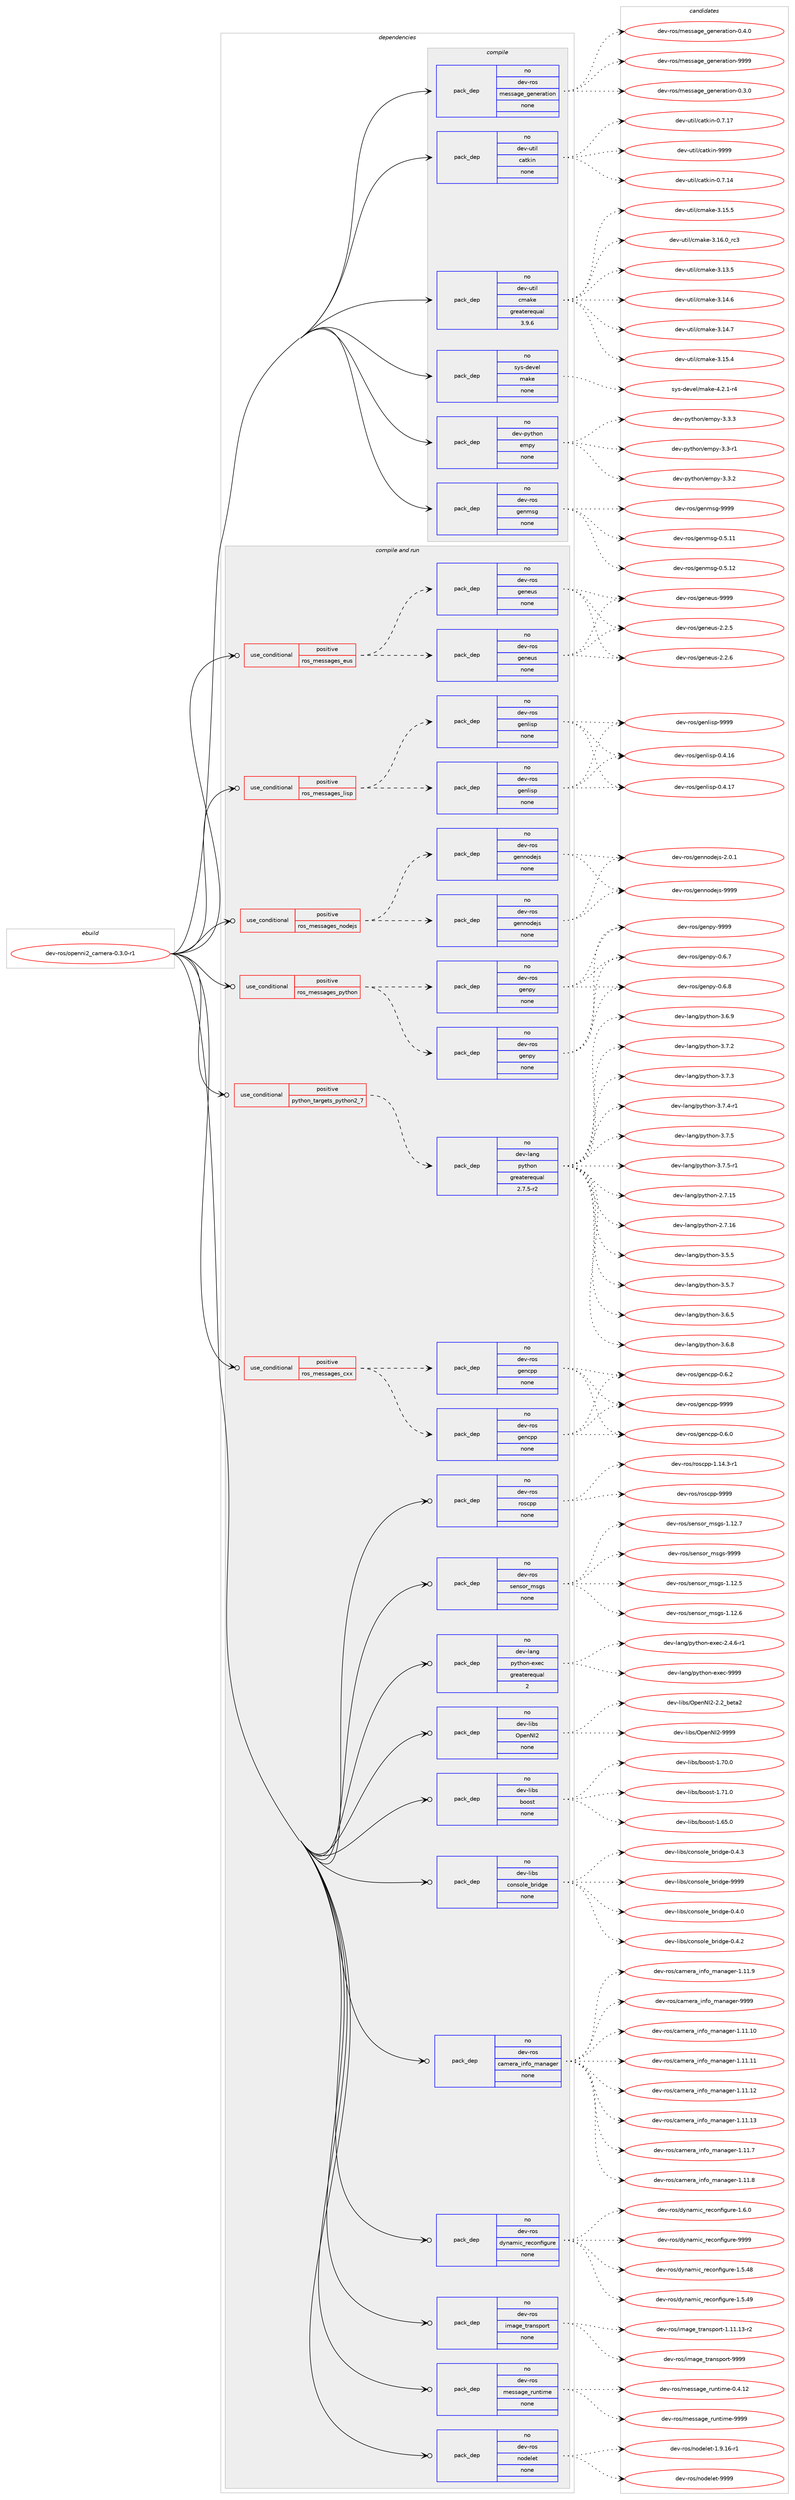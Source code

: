 digraph prolog {

# *************
# Graph options
# *************

newrank=true;
concentrate=true;
compound=true;
graph [rankdir=LR,fontname=Helvetica,fontsize=10,ranksep=1.5];#, ranksep=2.5, nodesep=0.2];
edge  [arrowhead=vee];
node  [fontname=Helvetica,fontsize=10];

# **********
# The ebuild
# **********

subgraph cluster_leftcol {
color=gray;
rank=same;
label=<<i>ebuild</i>>;
id [label="dev-ros/openni2_camera-0.3.0-r1", color=red, width=4, href="../dev-ros/openni2_camera-0.3.0-r1.svg"];
}

# ****************
# The dependencies
# ****************

subgraph cluster_midcol {
color=gray;
label=<<i>dependencies</i>>;
subgraph cluster_compile {
fillcolor="#eeeeee";
style=filled;
label=<<i>compile</i>>;
subgraph pack491613 {
dependency657583 [label=<<TABLE BORDER="0" CELLBORDER="1" CELLSPACING="0" CELLPADDING="4" WIDTH="220"><TR><TD ROWSPAN="6" CELLPADDING="30">pack_dep</TD></TR><TR><TD WIDTH="110">no</TD></TR><TR><TD>dev-python</TD></TR><TR><TD>empy</TD></TR><TR><TD>none</TD></TR><TR><TD></TD></TR></TABLE>>, shape=none, color=blue];
}
id:e -> dependency657583:w [weight=20,style="solid",arrowhead="vee"];
subgraph pack491614 {
dependency657584 [label=<<TABLE BORDER="0" CELLBORDER="1" CELLSPACING="0" CELLPADDING="4" WIDTH="220"><TR><TD ROWSPAN="6" CELLPADDING="30">pack_dep</TD></TR><TR><TD WIDTH="110">no</TD></TR><TR><TD>dev-ros</TD></TR><TR><TD>genmsg</TD></TR><TR><TD>none</TD></TR><TR><TD></TD></TR></TABLE>>, shape=none, color=blue];
}
id:e -> dependency657584:w [weight=20,style="solid",arrowhead="vee"];
subgraph pack491615 {
dependency657585 [label=<<TABLE BORDER="0" CELLBORDER="1" CELLSPACING="0" CELLPADDING="4" WIDTH="220"><TR><TD ROWSPAN="6" CELLPADDING="30">pack_dep</TD></TR><TR><TD WIDTH="110">no</TD></TR><TR><TD>dev-ros</TD></TR><TR><TD>message_generation</TD></TR><TR><TD>none</TD></TR><TR><TD></TD></TR></TABLE>>, shape=none, color=blue];
}
id:e -> dependency657585:w [weight=20,style="solid",arrowhead="vee"];
subgraph pack491616 {
dependency657586 [label=<<TABLE BORDER="0" CELLBORDER="1" CELLSPACING="0" CELLPADDING="4" WIDTH="220"><TR><TD ROWSPAN="6" CELLPADDING="30">pack_dep</TD></TR><TR><TD WIDTH="110">no</TD></TR><TR><TD>dev-util</TD></TR><TR><TD>catkin</TD></TR><TR><TD>none</TD></TR><TR><TD></TD></TR></TABLE>>, shape=none, color=blue];
}
id:e -> dependency657586:w [weight=20,style="solid",arrowhead="vee"];
subgraph pack491617 {
dependency657587 [label=<<TABLE BORDER="0" CELLBORDER="1" CELLSPACING="0" CELLPADDING="4" WIDTH="220"><TR><TD ROWSPAN="6" CELLPADDING="30">pack_dep</TD></TR><TR><TD WIDTH="110">no</TD></TR><TR><TD>dev-util</TD></TR><TR><TD>cmake</TD></TR><TR><TD>greaterequal</TD></TR><TR><TD>3.9.6</TD></TR></TABLE>>, shape=none, color=blue];
}
id:e -> dependency657587:w [weight=20,style="solid",arrowhead="vee"];
subgraph pack491618 {
dependency657588 [label=<<TABLE BORDER="0" CELLBORDER="1" CELLSPACING="0" CELLPADDING="4" WIDTH="220"><TR><TD ROWSPAN="6" CELLPADDING="30">pack_dep</TD></TR><TR><TD WIDTH="110">no</TD></TR><TR><TD>sys-devel</TD></TR><TR><TD>make</TD></TR><TR><TD>none</TD></TR><TR><TD></TD></TR></TABLE>>, shape=none, color=blue];
}
id:e -> dependency657588:w [weight=20,style="solid",arrowhead="vee"];
}
subgraph cluster_compileandrun {
fillcolor="#eeeeee";
style=filled;
label=<<i>compile and run</i>>;
subgraph cond154064 {
dependency657589 [label=<<TABLE BORDER="0" CELLBORDER="1" CELLSPACING="0" CELLPADDING="4"><TR><TD ROWSPAN="3" CELLPADDING="10">use_conditional</TD></TR><TR><TD>positive</TD></TR><TR><TD>python_targets_python2_7</TD></TR></TABLE>>, shape=none, color=red];
subgraph pack491619 {
dependency657590 [label=<<TABLE BORDER="0" CELLBORDER="1" CELLSPACING="0" CELLPADDING="4" WIDTH="220"><TR><TD ROWSPAN="6" CELLPADDING="30">pack_dep</TD></TR><TR><TD WIDTH="110">no</TD></TR><TR><TD>dev-lang</TD></TR><TR><TD>python</TD></TR><TR><TD>greaterequal</TD></TR><TR><TD>2.7.5-r2</TD></TR></TABLE>>, shape=none, color=blue];
}
dependency657589:e -> dependency657590:w [weight=20,style="dashed",arrowhead="vee"];
}
id:e -> dependency657589:w [weight=20,style="solid",arrowhead="odotvee"];
subgraph cond154065 {
dependency657591 [label=<<TABLE BORDER="0" CELLBORDER="1" CELLSPACING="0" CELLPADDING="4"><TR><TD ROWSPAN="3" CELLPADDING="10">use_conditional</TD></TR><TR><TD>positive</TD></TR><TR><TD>ros_messages_cxx</TD></TR></TABLE>>, shape=none, color=red];
subgraph pack491620 {
dependency657592 [label=<<TABLE BORDER="0" CELLBORDER="1" CELLSPACING="0" CELLPADDING="4" WIDTH="220"><TR><TD ROWSPAN="6" CELLPADDING="30">pack_dep</TD></TR><TR><TD WIDTH="110">no</TD></TR><TR><TD>dev-ros</TD></TR><TR><TD>gencpp</TD></TR><TR><TD>none</TD></TR><TR><TD></TD></TR></TABLE>>, shape=none, color=blue];
}
dependency657591:e -> dependency657592:w [weight=20,style="dashed",arrowhead="vee"];
subgraph pack491621 {
dependency657593 [label=<<TABLE BORDER="0" CELLBORDER="1" CELLSPACING="0" CELLPADDING="4" WIDTH="220"><TR><TD ROWSPAN="6" CELLPADDING="30">pack_dep</TD></TR><TR><TD WIDTH="110">no</TD></TR><TR><TD>dev-ros</TD></TR><TR><TD>gencpp</TD></TR><TR><TD>none</TD></TR><TR><TD></TD></TR></TABLE>>, shape=none, color=blue];
}
dependency657591:e -> dependency657593:w [weight=20,style="dashed",arrowhead="vee"];
}
id:e -> dependency657591:w [weight=20,style="solid",arrowhead="odotvee"];
subgraph cond154066 {
dependency657594 [label=<<TABLE BORDER="0" CELLBORDER="1" CELLSPACING="0" CELLPADDING="4"><TR><TD ROWSPAN="3" CELLPADDING="10">use_conditional</TD></TR><TR><TD>positive</TD></TR><TR><TD>ros_messages_eus</TD></TR></TABLE>>, shape=none, color=red];
subgraph pack491622 {
dependency657595 [label=<<TABLE BORDER="0" CELLBORDER="1" CELLSPACING="0" CELLPADDING="4" WIDTH="220"><TR><TD ROWSPAN="6" CELLPADDING="30">pack_dep</TD></TR><TR><TD WIDTH="110">no</TD></TR><TR><TD>dev-ros</TD></TR><TR><TD>geneus</TD></TR><TR><TD>none</TD></TR><TR><TD></TD></TR></TABLE>>, shape=none, color=blue];
}
dependency657594:e -> dependency657595:w [weight=20,style="dashed",arrowhead="vee"];
subgraph pack491623 {
dependency657596 [label=<<TABLE BORDER="0" CELLBORDER="1" CELLSPACING="0" CELLPADDING="4" WIDTH="220"><TR><TD ROWSPAN="6" CELLPADDING="30">pack_dep</TD></TR><TR><TD WIDTH="110">no</TD></TR><TR><TD>dev-ros</TD></TR><TR><TD>geneus</TD></TR><TR><TD>none</TD></TR><TR><TD></TD></TR></TABLE>>, shape=none, color=blue];
}
dependency657594:e -> dependency657596:w [weight=20,style="dashed",arrowhead="vee"];
}
id:e -> dependency657594:w [weight=20,style="solid",arrowhead="odotvee"];
subgraph cond154067 {
dependency657597 [label=<<TABLE BORDER="0" CELLBORDER="1" CELLSPACING="0" CELLPADDING="4"><TR><TD ROWSPAN="3" CELLPADDING="10">use_conditional</TD></TR><TR><TD>positive</TD></TR><TR><TD>ros_messages_lisp</TD></TR></TABLE>>, shape=none, color=red];
subgraph pack491624 {
dependency657598 [label=<<TABLE BORDER="0" CELLBORDER="1" CELLSPACING="0" CELLPADDING="4" WIDTH="220"><TR><TD ROWSPAN="6" CELLPADDING="30">pack_dep</TD></TR><TR><TD WIDTH="110">no</TD></TR><TR><TD>dev-ros</TD></TR><TR><TD>genlisp</TD></TR><TR><TD>none</TD></TR><TR><TD></TD></TR></TABLE>>, shape=none, color=blue];
}
dependency657597:e -> dependency657598:w [weight=20,style="dashed",arrowhead="vee"];
subgraph pack491625 {
dependency657599 [label=<<TABLE BORDER="0" CELLBORDER="1" CELLSPACING="0" CELLPADDING="4" WIDTH="220"><TR><TD ROWSPAN="6" CELLPADDING="30">pack_dep</TD></TR><TR><TD WIDTH="110">no</TD></TR><TR><TD>dev-ros</TD></TR><TR><TD>genlisp</TD></TR><TR><TD>none</TD></TR><TR><TD></TD></TR></TABLE>>, shape=none, color=blue];
}
dependency657597:e -> dependency657599:w [weight=20,style="dashed",arrowhead="vee"];
}
id:e -> dependency657597:w [weight=20,style="solid",arrowhead="odotvee"];
subgraph cond154068 {
dependency657600 [label=<<TABLE BORDER="0" CELLBORDER="1" CELLSPACING="0" CELLPADDING="4"><TR><TD ROWSPAN="3" CELLPADDING="10">use_conditional</TD></TR><TR><TD>positive</TD></TR><TR><TD>ros_messages_nodejs</TD></TR></TABLE>>, shape=none, color=red];
subgraph pack491626 {
dependency657601 [label=<<TABLE BORDER="0" CELLBORDER="1" CELLSPACING="0" CELLPADDING="4" WIDTH="220"><TR><TD ROWSPAN="6" CELLPADDING="30">pack_dep</TD></TR><TR><TD WIDTH="110">no</TD></TR><TR><TD>dev-ros</TD></TR><TR><TD>gennodejs</TD></TR><TR><TD>none</TD></TR><TR><TD></TD></TR></TABLE>>, shape=none, color=blue];
}
dependency657600:e -> dependency657601:w [weight=20,style="dashed",arrowhead="vee"];
subgraph pack491627 {
dependency657602 [label=<<TABLE BORDER="0" CELLBORDER="1" CELLSPACING="0" CELLPADDING="4" WIDTH="220"><TR><TD ROWSPAN="6" CELLPADDING="30">pack_dep</TD></TR><TR><TD WIDTH="110">no</TD></TR><TR><TD>dev-ros</TD></TR><TR><TD>gennodejs</TD></TR><TR><TD>none</TD></TR><TR><TD></TD></TR></TABLE>>, shape=none, color=blue];
}
dependency657600:e -> dependency657602:w [weight=20,style="dashed",arrowhead="vee"];
}
id:e -> dependency657600:w [weight=20,style="solid",arrowhead="odotvee"];
subgraph cond154069 {
dependency657603 [label=<<TABLE BORDER="0" CELLBORDER="1" CELLSPACING="0" CELLPADDING="4"><TR><TD ROWSPAN="3" CELLPADDING="10">use_conditional</TD></TR><TR><TD>positive</TD></TR><TR><TD>ros_messages_python</TD></TR></TABLE>>, shape=none, color=red];
subgraph pack491628 {
dependency657604 [label=<<TABLE BORDER="0" CELLBORDER="1" CELLSPACING="0" CELLPADDING="4" WIDTH="220"><TR><TD ROWSPAN="6" CELLPADDING="30">pack_dep</TD></TR><TR><TD WIDTH="110">no</TD></TR><TR><TD>dev-ros</TD></TR><TR><TD>genpy</TD></TR><TR><TD>none</TD></TR><TR><TD></TD></TR></TABLE>>, shape=none, color=blue];
}
dependency657603:e -> dependency657604:w [weight=20,style="dashed",arrowhead="vee"];
subgraph pack491629 {
dependency657605 [label=<<TABLE BORDER="0" CELLBORDER="1" CELLSPACING="0" CELLPADDING="4" WIDTH="220"><TR><TD ROWSPAN="6" CELLPADDING="30">pack_dep</TD></TR><TR><TD WIDTH="110">no</TD></TR><TR><TD>dev-ros</TD></TR><TR><TD>genpy</TD></TR><TR><TD>none</TD></TR><TR><TD></TD></TR></TABLE>>, shape=none, color=blue];
}
dependency657603:e -> dependency657605:w [weight=20,style="dashed",arrowhead="vee"];
}
id:e -> dependency657603:w [weight=20,style="solid",arrowhead="odotvee"];
subgraph pack491630 {
dependency657606 [label=<<TABLE BORDER="0" CELLBORDER="1" CELLSPACING="0" CELLPADDING="4" WIDTH="220"><TR><TD ROWSPAN="6" CELLPADDING="30">pack_dep</TD></TR><TR><TD WIDTH="110">no</TD></TR><TR><TD>dev-lang</TD></TR><TR><TD>python-exec</TD></TR><TR><TD>greaterequal</TD></TR><TR><TD>2</TD></TR></TABLE>>, shape=none, color=blue];
}
id:e -> dependency657606:w [weight=20,style="solid",arrowhead="odotvee"];
subgraph pack491631 {
dependency657607 [label=<<TABLE BORDER="0" CELLBORDER="1" CELLSPACING="0" CELLPADDING="4" WIDTH="220"><TR><TD ROWSPAN="6" CELLPADDING="30">pack_dep</TD></TR><TR><TD WIDTH="110">no</TD></TR><TR><TD>dev-libs</TD></TR><TR><TD>OpenNI2</TD></TR><TR><TD>none</TD></TR><TR><TD></TD></TR></TABLE>>, shape=none, color=blue];
}
id:e -> dependency657607:w [weight=20,style="solid",arrowhead="odotvee"];
subgraph pack491632 {
dependency657608 [label=<<TABLE BORDER="0" CELLBORDER="1" CELLSPACING="0" CELLPADDING="4" WIDTH="220"><TR><TD ROWSPAN="6" CELLPADDING="30">pack_dep</TD></TR><TR><TD WIDTH="110">no</TD></TR><TR><TD>dev-libs</TD></TR><TR><TD>boost</TD></TR><TR><TD>none</TD></TR><TR><TD></TD></TR></TABLE>>, shape=none, color=blue];
}
id:e -> dependency657608:w [weight=20,style="solid",arrowhead="odotvee"];
subgraph pack491633 {
dependency657609 [label=<<TABLE BORDER="0" CELLBORDER="1" CELLSPACING="0" CELLPADDING="4" WIDTH="220"><TR><TD ROWSPAN="6" CELLPADDING="30">pack_dep</TD></TR><TR><TD WIDTH="110">no</TD></TR><TR><TD>dev-libs</TD></TR><TR><TD>console_bridge</TD></TR><TR><TD>none</TD></TR><TR><TD></TD></TR></TABLE>>, shape=none, color=blue];
}
id:e -> dependency657609:w [weight=20,style="solid",arrowhead="odotvee"];
subgraph pack491634 {
dependency657610 [label=<<TABLE BORDER="0" CELLBORDER="1" CELLSPACING="0" CELLPADDING="4" WIDTH="220"><TR><TD ROWSPAN="6" CELLPADDING="30">pack_dep</TD></TR><TR><TD WIDTH="110">no</TD></TR><TR><TD>dev-ros</TD></TR><TR><TD>camera_info_manager</TD></TR><TR><TD>none</TD></TR><TR><TD></TD></TR></TABLE>>, shape=none, color=blue];
}
id:e -> dependency657610:w [weight=20,style="solid",arrowhead="odotvee"];
subgraph pack491635 {
dependency657611 [label=<<TABLE BORDER="0" CELLBORDER="1" CELLSPACING="0" CELLPADDING="4" WIDTH="220"><TR><TD ROWSPAN="6" CELLPADDING="30">pack_dep</TD></TR><TR><TD WIDTH="110">no</TD></TR><TR><TD>dev-ros</TD></TR><TR><TD>dynamic_reconfigure</TD></TR><TR><TD>none</TD></TR><TR><TD></TD></TR></TABLE>>, shape=none, color=blue];
}
id:e -> dependency657611:w [weight=20,style="solid",arrowhead="odotvee"];
subgraph pack491636 {
dependency657612 [label=<<TABLE BORDER="0" CELLBORDER="1" CELLSPACING="0" CELLPADDING="4" WIDTH="220"><TR><TD ROWSPAN="6" CELLPADDING="30">pack_dep</TD></TR><TR><TD WIDTH="110">no</TD></TR><TR><TD>dev-ros</TD></TR><TR><TD>image_transport</TD></TR><TR><TD>none</TD></TR><TR><TD></TD></TR></TABLE>>, shape=none, color=blue];
}
id:e -> dependency657612:w [weight=20,style="solid",arrowhead="odotvee"];
subgraph pack491637 {
dependency657613 [label=<<TABLE BORDER="0" CELLBORDER="1" CELLSPACING="0" CELLPADDING="4" WIDTH="220"><TR><TD ROWSPAN="6" CELLPADDING="30">pack_dep</TD></TR><TR><TD WIDTH="110">no</TD></TR><TR><TD>dev-ros</TD></TR><TR><TD>message_runtime</TD></TR><TR><TD>none</TD></TR><TR><TD></TD></TR></TABLE>>, shape=none, color=blue];
}
id:e -> dependency657613:w [weight=20,style="solid",arrowhead="odotvee"];
subgraph pack491638 {
dependency657614 [label=<<TABLE BORDER="0" CELLBORDER="1" CELLSPACING="0" CELLPADDING="4" WIDTH="220"><TR><TD ROWSPAN="6" CELLPADDING="30">pack_dep</TD></TR><TR><TD WIDTH="110">no</TD></TR><TR><TD>dev-ros</TD></TR><TR><TD>nodelet</TD></TR><TR><TD>none</TD></TR><TR><TD></TD></TR></TABLE>>, shape=none, color=blue];
}
id:e -> dependency657614:w [weight=20,style="solid",arrowhead="odotvee"];
subgraph pack491639 {
dependency657615 [label=<<TABLE BORDER="0" CELLBORDER="1" CELLSPACING="0" CELLPADDING="4" WIDTH="220"><TR><TD ROWSPAN="6" CELLPADDING="30">pack_dep</TD></TR><TR><TD WIDTH="110">no</TD></TR><TR><TD>dev-ros</TD></TR><TR><TD>roscpp</TD></TR><TR><TD>none</TD></TR><TR><TD></TD></TR></TABLE>>, shape=none, color=blue];
}
id:e -> dependency657615:w [weight=20,style="solid",arrowhead="odotvee"];
subgraph pack491640 {
dependency657616 [label=<<TABLE BORDER="0" CELLBORDER="1" CELLSPACING="0" CELLPADDING="4" WIDTH="220"><TR><TD ROWSPAN="6" CELLPADDING="30">pack_dep</TD></TR><TR><TD WIDTH="110">no</TD></TR><TR><TD>dev-ros</TD></TR><TR><TD>sensor_msgs</TD></TR><TR><TD>none</TD></TR><TR><TD></TD></TR></TABLE>>, shape=none, color=blue];
}
id:e -> dependency657616:w [weight=20,style="solid",arrowhead="odotvee"];
}
subgraph cluster_run {
fillcolor="#eeeeee";
style=filled;
label=<<i>run</i>>;
}
}

# **************
# The candidates
# **************

subgraph cluster_choices {
rank=same;
color=gray;
label=<<i>candidates</i>>;

subgraph choice491613 {
color=black;
nodesep=1;
choice1001011184511212111610411111047101109112121455146514511449 [label="dev-python/empy-3.3-r1", color=red, width=4,href="../dev-python/empy-3.3-r1.svg"];
choice1001011184511212111610411111047101109112121455146514650 [label="dev-python/empy-3.3.2", color=red, width=4,href="../dev-python/empy-3.3.2.svg"];
choice1001011184511212111610411111047101109112121455146514651 [label="dev-python/empy-3.3.3", color=red, width=4,href="../dev-python/empy-3.3.3.svg"];
dependency657583:e -> choice1001011184511212111610411111047101109112121455146514511449:w [style=dotted,weight="100"];
dependency657583:e -> choice1001011184511212111610411111047101109112121455146514650:w [style=dotted,weight="100"];
dependency657583:e -> choice1001011184511212111610411111047101109112121455146514651:w [style=dotted,weight="100"];
}
subgraph choice491614 {
color=black;
nodesep=1;
choice100101118451141111154710310111010911510345484653464949 [label="dev-ros/genmsg-0.5.11", color=red, width=4,href="../dev-ros/genmsg-0.5.11.svg"];
choice100101118451141111154710310111010911510345484653464950 [label="dev-ros/genmsg-0.5.12", color=red, width=4,href="../dev-ros/genmsg-0.5.12.svg"];
choice10010111845114111115471031011101091151034557575757 [label="dev-ros/genmsg-9999", color=red, width=4,href="../dev-ros/genmsg-9999.svg"];
dependency657584:e -> choice100101118451141111154710310111010911510345484653464949:w [style=dotted,weight="100"];
dependency657584:e -> choice100101118451141111154710310111010911510345484653464950:w [style=dotted,weight="100"];
dependency657584:e -> choice10010111845114111115471031011101091151034557575757:w [style=dotted,weight="100"];
}
subgraph choice491615 {
color=black;
nodesep=1;
choice1001011184511411111547109101115115971031019510310111010111497116105111110454846514648 [label="dev-ros/message_generation-0.3.0", color=red, width=4,href="../dev-ros/message_generation-0.3.0.svg"];
choice1001011184511411111547109101115115971031019510310111010111497116105111110454846524648 [label="dev-ros/message_generation-0.4.0", color=red, width=4,href="../dev-ros/message_generation-0.4.0.svg"];
choice10010111845114111115471091011151159710310195103101110101114971161051111104557575757 [label="dev-ros/message_generation-9999", color=red, width=4,href="../dev-ros/message_generation-9999.svg"];
dependency657585:e -> choice1001011184511411111547109101115115971031019510310111010111497116105111110454846514648:w [style=dotted,weight="100"];
dependency657585:e -> choice1001011184511411111547109101115115971031019510310111010111497116105111110454846524648:w [style=dotted,weight="100"];
dependency657585:e -> choice10010111845114111115471091011151159710310195103101110101114971161051111104557575757:w [style=dotted,weight="100"];
}
subgraph choice491616 {
color=black;
nodesep=1;
choice1001011184511711610510847999711610710511045484655464952 [label="dev-util/catkin-0.7.14", color=red, width=4,href="../dev-util/catkin-0.7.14.svg"];
choice1001011184511711610510847999711610710511045484655464955 [label="dev-util/catkin-0.7.17", color=red, width=4,href="../dev-util/catkin-0.7.17.svg"];
choice100101118451171161051084799971161071051104557575757 [label="dev-util/catkin-9999", color=red, width=4,href="../dev-util/catkin-9999.svg"];
dependency657586:e -> choice1001011184511711610510847999711610710511045484655464952:w [style=dotted,weight="100"];
dependency657586:e -> choice1001011184511711610510847999711610710511045484655464955:w [style=dotted,weight="100"];
dependency657586:e -> choice100101118451171161051084799971161071051104557575757:w [style=dotted,weight="100"];
}
subgraph choice491617 {
color=black;
nodesep=1;
choice1001011184511711610510847991099710710145514649514653 [label="dev-util/cmake-3.13.5", color=red, width=4,href="../dev-util/cmake-3.13.5.svg"];
choice1001011184511711610510847991099710710145514649524654 [label="dev-util/cmake-3.14.6", color=red, width=4,href="../dev-util/cmake-3.14.6.svg"];
choice1001011184511711610510847991099710710145514649524655 [label="dev-util/cmake-3.14.7", color=red, width=4,href="../dev-util/cmake-3.14.7.svg"];
choice1001011184511711610510847991099710710145514649534652 [label="dev-util/cmake-3.15.4", color=red, width=4,href="../dev-util/cmake-3.15.4.svg"];
choice1001011184511711610510847991099710710145514649534653 [label="dev-util/cmake-3.15.5", color=red, width=4,href="../dev-util/cmake-3.15.5.svg"];
choice1001011184511711610510847991099710710145514649544648951149951 [label="dev-util/cmake-3.16.0_rc3", color=red, width=4,href="../dev-util/cmake-3.16.0_rc3.svg"];
dependency657587:e -> choice1001011184511711610510847991099710710145514649514653:w [style=dotted,weight="100"];
dependency657587:e -> choice1001011184511711610510847991099710710145514649524654:w [style=dotted,weight="100"];
dependency657587:e -> choice1001011184511711610510847991099710710145514649524655:w [style=dotted,weight="100"];
dependency657587:e -> choice1001011184511711610510847991099710710145514649534652:w [style=dotted,weight="100"];
dependency657587:e -> choice1001011184511711610510847991099710710145514649534653:w [style=dotted,weight="100"];
dependency657587:e -> choice1001011184511711610510847991099710710145514649544648951149951:w [style=dotted,weight="100"];
}
subgraph choice491618 {
color=black;
nodesep=1;
choice1151211154510010111810110847109971071014552465046494511452 [label="sys-devel/make-4.2.1-r4", color=red, width=4,href="../sys-devel/make-4.2.1-r4.svg"];
dependency657588:e -> choice1151211154510010111810110847109971071014552465046494511452:w [style=dotted,weight="100"];
}
subgraph choice491619 {
color=black;
nodesep=1;
choice10010111845108971101034711212111610411111045504655464953 [label="dev-lang/python-2.7.15", color=red, width=4,href="../dev-lang/python-2.7.15.svg"];
choice10010111845108971101034711212111610411111045504655464954 [label="dev-lang/python-2.7.16", color=red, width=4,href="../dev-lang/python-2.7.16.svg"];
choice100101118451089711010347112121116104111110455146534653 [label="dev-lang/python-3.5.5", color=red, width=4,href="../dev-lang/python-3.5.5.svg"];
choice100101118451089711010347112121116104111110455146534655 [label="dev-lang/python-3.5.7", color=red, width=4,href="../dev-lang/python-3.5.7.svg"];
choice100101118451089711010347112121116104111110455146544653 [label="dev-lang/python-3.6.5", color=red, width=4,href="../dev-lang/python-3.6.5.svg"];
choice100101118451089711010347112121116104111110455146544656 [label="dev-lang/python-3.6.8", color=red, width=4,href="../dev-lang/python-3.6.8.svg"];
choice100101118451089711010347112121116104111110455146544657 [label="dev-lang/python-3.6.9", color=red, width=4,href="../dev-lang/python-3.6.9.svg"];
choice100101118451089711010347112121116104111110455146554650 [label="dev-lang/python-3.7.2", color=red, width=4,href="../dev-lang/python-3.7.2.svg"];
choice100101118451089711010347112121116104111110455146554651 [label="dev-lang/python-3.7.3", color=red, width=4,href="../dev-lang/python-3.7.3.svg"];
choice1001011184510897110103471121211161041111104551465546524511449 [label="dev-lang/python-3.7.4-r1", color=red, width=4,href="../dev-lang/python-3.7.4-r1.svg"];
choice100101118451089711010347112121116104111110455146554653 [label="dev-lang/python-3.7.5", color=red, width=4,href="../dev-lang/python-3.7.5.svg"];
choice1001011184510897110103471121211161041111104551465546534511449 [label="dev-lang/python-3.7.5-r1", color=red, width=4,href="../dev-lang/python-3.7.5-r1.svg"];
dependency657590:e -> choice10010111845108971101034711212111610411111045504655464953:w [style=dotted,weight="100"];
dependency657590:e -> choice10010111845108971101034711212111610411111045504655464954:w [style=dotted,weight="100"];
dependency657590:e -> choice100101118451089711010347112121116104111110455146534653:w [style=dotted,weight="100"];
dependency657590:e -> choice100101118451089711010347112121116104111110455146534655:w [style=dotted,weight="100"];
dependency657590:e -> choice100101118451089711010347112121116104111110455146544653:w [style=dotted,weight="100"];
dependency657590:e -> choice100101118451089711010347112121116104111110455146544656:w [style=dotted,weight="100"];
dependency657590:e -> choice100101118451089711010347112121116104111110455146544657:w [style=dotted,weight="100"];
dependency657590:e -> choice100101118451089711010347112121116104111110455146554650:w [style=dotted,weight="100"];
dependency657590:e -> choice100101118451089711010347112121116104111110455146554651:w [style=dotted,weight="100"];
dependency657590:e -> choice1001011184510897110103471121211161041111104551465546524511449:w [style=dotted,weight="100"];
dependency657590:e -> choice100101118451089711010347112121116104111110455146554653:w [style=dotted,weight="100"];
dependency657590:e -> choice1001011184510897110103471121211161041111104551465546534511449:w [style=dotted,weight="100"];
}
subgraph choice491620 {
color=black;
nodesep=1;
choice100101118451141111154710310111099112112454846544648 [label="dev-ros/gencpp-0.6.0", color=red, width=4,href="../dev-ros/gencpp-0.6.0.svg"];
choice100101118451141111154710310111099112112454846544650 [label="dev-ros/gencpp-0.6.2", color=red, width=4,href="../dev-ros/gencpp-0.6.2.svg"];
choice1001011184511411111547103101110991121124557575757 [label="dev-ros/gencpp-9999", color=red, width=4,href="../dev-ros/gencpp-9999.svg"];
dependency657592:e -> choice100101118451141111154710310111099112112454846544648:w [style=dotted,weight="100"];
dependency657592:e -> choice100101118451141111154710310111099112112454846544650:w [style=dotted,weight="100"];
dependency657592:e -> choice1001011184511411111547103101110991121124557575757:w [style=dotted,weight="100"];
}
subgraph choice491621 {
color=black;
nodesep=1;
choice100101118451141111154710310111099112112454846544648 [label="dev-ros/gencpp-0.6.0", color=red, width=4,href="../dev-ros/gencpp-0.6.0.svg"];
choice100101118451141111154710310111099112112454846544650 [label="dev-ros/gencpp-0.6.2", color=red, width=4,href="../dev-ros/gencpp-0.6.2.svg"];
choice1001011184511411111547103101110991121124557575757 [label="dev-ros/gencpp-9999", color=red, width=4,href="../dev-ros/gencpp-9999.svg"];
dependency657593:e -> choice100101118451141111154710310111099112112454846544648:w [style=dotted,weight="100"];
dependency657593:e -> choice100101118451141111154710310111099112112454846544650:w [style=dotted,weight="100"];
dependency657593:e -> choice1001011184511411111547103101110991121124557575757:w [style=dotted,weight="100"];
}
subgraph choice491622 {
color=black;
nodesep=1;
choice1001011184511411111547103101110101117115455046504653 [label="dev-ros/geneus-2.2.5", color=red, width=4,href="../dev-ros/geneus-2.2.5.svg"];
choice1001011184511411111547103101110101117115455046504654 [label="dev-ros/geneus-2.2.6", color=red, width=4,href="../dev-ros/geneus-2.2.6.svg"];
choice10010111845114111115471031011101011171154557575757 [label="dev-ros/geneus-9999", color=red, width=4,href="../dev-ros/geneus-9999.svg"];
dependency657595:e -> choice1001011184511411111547103101110101117115455046504653:w [style=dotted,weight="100"];
dependency657595:e -> choice1001011184511411111547103101110101117115455046504654:w [style=dotted,weight="100"];
dependency657595:e -> choice10010111845114111115471031011101011171154557575757:w [style=dotted,weight="100"];
}
subgraph choice491623 {
color=black;
nodesep=1;
choice1001011184511411111547103101110101117115455046504653 [label="dev-ros/geneus-2.2.5", color=red, width=4,href="../dev-ros/geneus-2.2.5.svg"];
choice1001011184511411111547103101110101117115455046504654 [label="dev-ros/geneus-2.2.6", color=red, width=4,href="../dev-ros/geneus-2.2.6.svg"];
choice10010111845114111115471031011101011171154557575757 [label="dev-ros/geneus-9999", color=red, width=4,href="../dev-ros/geneus-9999.svg"];
dependency657596:e -> choice1001011184511411111547103101110101117115455046504653:w [style=dotted,weight="100"];
dependency657596:e -> choice1001011184511411111547103101110101117115455046504654:w [style=dotted,weight="100"];
dependency657596:e -> choice10010111845114111115471031011101011171154557575757:w [style=dotted,weight="100"];
}
subgraph choice491624 {
color=black;
nodesep=1;
choice100101118451141111154710310111010810511511245484652464954 [label="dev-ros/genlisp-0.4.16", color=red, width=4,href="../dev-ros/genlisp-0.4.16.svg"];
choice100101118451141111154710310111010810511511245484652464955 [label="dev-ros/genlisp-0.4.17", color=red, width=4,href="../dev-ros/genlisp-0.4.17.svg"];
choice10010111845114111115471031011101081051151124557575757 [label="dev-ros/genlisp-9999", color=red, width=4,href="../dev-ros/genlisp-9999.svg"];
dependency657598:e -> choice100101118451141111154710310111010810511511245484652464954:w [style=dotted,weight="100"];
dependency657598:e -> choice100101118451141111154710310111010810511511245484652464955:w [style=dotted,weight="100"];
dependency657598:e -> choice10010111845114111115471031011101081051151124557575757:w [style=dotted,weight="100"];
}
subgraph choice491625 {
color=black;
nodesep=1;
choice100101118451141111154710310111010810511511245484652464954 [label="dev-ros/genlisp-0.4.16", color=red, width=4,href="../dev-ros/genlisp-0.4.16.svg"];
choice100101118451141111154710310111010810511511245484652464955 [label="dev-ros/genlisp-0.4.17", color=red, width=4,href="../dev-ros/genlisp-0.4.17.svg"];
choice10010111845114111115471031011101081051151124557575757 [label="dev-ros/genlisp-9999", color=red, width=4,href="../dev-ros/genlisp-9999.svg"];
dependency657599:e -> choice100101118451141111154710310111010810511511245484652464954:w [style=dotted,weight="100"];
dependency657599:e -> choice100101118451141111154710310111010810511511245484652464955:w [style=dotted,weight="100"];
dependency657599:e -> choice10010111845114111115471031011101081051151124557575757:w [style=dotted,weight="100"];
}
subgraph choice491626 {
color=black;
nodesep=1;
choice1001011184511411111547103101110110111100101106115455046484649 [label="dev-ros/gennodejs-2.0.1", color=red, width=4,href="../dev-ros/gennodejs-2.0.1.svg"];
choice10010111845114111115471031011101101111001011061154557575757 [label="dev-ros/gennodejs-9999", color=red, width=4,href="../dev-ros/gennodejs-9999.svg"];
dependency657601:e -> choice1001011184511411111547103101110110111100101106115455046484649:w [style=dotted,weight="100"];
dependency657601:e -> choice10010111845114111115471031011101101111001011061154557575757:w [style=dotted,weight="100"];
}
subgraph choice491627 {
color=black;
nodesep=1;
choice1001011184511411111547103101110110111100101106115455046484649 [label="dev-ros/gennodejs-2.0.1", color=red, width=4,href="../dev-ros/gennodejs-2.0.1.svg"];
choice10010111845114111115471031011101101111001011061154557575757 [label="dev-ros/gennodejs-9999", color=red, width=4,href="../dev-ros/gennodejs-9999.svg"];
dependency657602:e -> choice1001011184511411111547103101110110111100101106115455046484649:w [style=dotted,weight="100"];
dependency657602:e -> choice10010111845114111115471031011101101111001011061154557575757:w [style=dotted,weight="100"];
}
subgraph choice491628 {
color=black;
nodesep=1;
choice1001011184511411111547103101110112121454846544655 [label="dev-ros/genpy-0.6.7", color=red, width=4,href="../dev-ros/genpy-0.6.7.svg"];
choice1001011184511411111547103101110112121454846544656 [label="dev-ros/genpy-0.6.8", color=red, width=4,href="../dev-ros/genpy-0.6.8.svg"];
choice10010111845114111115471031011101121214557575757 [label="dev-ros/genpy-9999", color=red, width=4,href="../dev-ros/genpy-9999.svg"];
dependency657604:e -> choice1001011184511411111547103101110112121454846544655:w [style=dotted,weight="100"];
dependency657604:e -> choice1001011184511411111547103101110112121454846544656:w [style=dotted,weight="100"];
dependency657604:e -> choice10010111845114111115471031011101121214557575757:w [style=dotted,weight="100"];
}
subgraph choice491629 {
color=black;
nodesep=1;
choice1001011184511411111547103101110112121454846544655 [label="dev-ros/genpy-0.6.7", color=red, width=4,href="../dev-ros/genpy-0.6.7.svg"];
choice1001011184511411111547103101110112121454846544656 [label="dev-ros/genpy-0.6.8", color=red, width=4,href="../dev-ros/genpy-0.6.8.svg"];
choice10010111845114111115471031011101121214557575757 [label="dev-ros/genpy-9999", color=red, width=4,href="../dev-ros/genpy-9999.svg"];
dependency657605:e -> choice1001011184511411111547103101110112121454846544655:w [style=dotted,weight="100"];
dependency657605:e -> choice1001011184511411111547103101110112121454846544656:w [style=dotted,weight="100"];
dependency657605:e -> choice10010111845114111115471031011101121214557575757:w [style=dotted,weight="100"];
}
subgraph choice491630 {
color=black;
nodesep=1;
choice10010111845108971101034711212111610411111045101120101994550465246544511449 [label="dev-lang/python-exec-2.4.6-r1", color=red, width=4,href="../dev-lang/python-exec-2.4.6-r1.svg"];
choice10010111845108971101034711212111610411111045101120101994557575757 [label="dev-lang/python-exec-9999", color=red, width=4,href="../dev-lang/python-exec-9999.svg"];
dependency657606:e -> choice10010111845108971101034711212111610411111045101120101994550465246544511449:w [style=dotted,weight="100"];
dependency657606:e -> choice10010111845108971101034711212111610411111045101120101994557575757:w [style=dotted,weight="100"];
}
subgraph choice491631 {
color=black;
nodesep=1;
choice100101118451081059811547791121011107873504550465095981011169750 [label="dev-libs/OpenNI2-2.2_beta2", color=red, width=4,href="../dev-libs/OpenNI2-2.2_beta2.svg"];
choice100101118451081059811547791121011107873504557575757 [label="dev-libs/OpenNI2-9999", color=red, width=4,href="../dev-libs/OpenNI2-9999.svg"];
dependency657607:e -> choice100101118451081059811547791121011107873504550465095981011169750:w [style=dotted,weight="100"];
dependency657607:e -> choice100101118451081059811547791121011107873504557575757:w [style=dotted,weight="100"];
}
subgraph choice491632 {
color=black;
nodesep=1;
choice1001011184510810598115479811111111511645494654534648 [label="dev-libs/boost-1.65.0", color=red, width=4,href="../dev-libs/boost-1.65.0.svg"];
choice1001011184510810598115479811111111511645494655484648 [label="dev-libs/boost-1.70.0", color=red, width=4,href="../dev-libs/boost-1.70.0.svg"];
choice1001011184510810598115479811111111511645494655494648 [label="dev-libs/boost-1.71.0", color=red, width=4,href="../dev-libs/boost-1.71.0.svg"];
dependency657608:e -> choice1001011184510810598115479811111111511645494654534648:w [style=dotted,weight="100"];
dependency657608:e -> choice1001011184510810598115479811111111511645494655484648:w [style=dotted,weight="100"];
dependency657608:e -> choice1001011184510810598115479811111111511645494655494648:w [style=dotted,weight="100"];
}
subgraph choice491633 {
color=black;
nodesep=1;
choice100101118451081059811547991111101151111081019598114105100103101454846524648 [label="dev-libs/console_bridge-0.4.0", color=red, width=4,href="../dev-libs/console_bridge-0.4.0.svg"];
choice100101118451081059811547991111101151111081019598114105100103101454846524650 [label="dev-libs/console_bridge-0.4.2", color=red, width=4,href="../dev-libs/console_bridge-0.4.2.svg"];
choice100101118451081059811547991111101151111081019598114105100103101454846524651 [label="dev-libs/console_bridge-0.4.3", color=red, width=4,href="../dev-libs/console_bridge-0.4.3.svg"];
choice1001011184510810598115479911111011511110810195981141051001031014557575757 [label="dev-libs/console_bridge-9999", color=red, width=4,href="../dev-libs/console_bridge-9999.svg"];
dependency657609:e -> choice100101118451081059811547991111101151111081019598114105100103101454846524648:w [style=dotted,weight="100"];
dependency657609:e -> choice100101118451081059811547991111101151111081019598114105100103101454846524650:w [style=dotted,weight="100"];
dependency657609:e -> choice100101118451081059811547991111101151111081019598114105100103101454846524651:w [style=dotted,weight="100"];
dependency657609:e -> choice1001011184510810598115479911111011511110810195981141051001031014557575757:w [style=dotted,weight="100"];
}
subgraph choice491634 {
color=black;
nodesep=1;
choice1001011184511411111547999710910111497951051101021119510997110971031011144549464949464948 [label="dev-ros/camera_info_manager-1.11.10", color=red, width=4,href="../dev-ros/camera_info_manager-1.11.10.svg"];
choice1001011184511411111547999710910111497951051101021119510997110971031011144549464949464949 [label="dev-ros/camera_info_manager-1.11.11", color=red, width=4,href="../dev-ros/camera_info_manager-1.11.11.svg"];
choice1001011184511411111547999710910111497951051101021119510997110971031011144549464949464950 [label="dev-ros/camera_info_manager-1.11.12", color=red, width=4,href="../dev-ros/camera_info_manager-1.11.12.svg"];
choice1001011184511411111547999710910111497951051101021119510997110971031011144549464949464951 [label="dev-ros/camera_info_manager-1.11.13", color=red, width=4,href="../dev-ros/camera_info_manager-1.11.13.svg"];
choice10010111845114111115479997109101114979510511010211195109971109710310111445494649494655 [label="dev-ros/camera_info_manager-1.11.7", color=red, width=4,href="../dev-ros/camera_info_manager-1.11.7.svg"];
choice10010111845114111115479997109101114979510511010211195109971109710310111445494649494656 [label="dev-ros/camera_info_manager-1.11.8", color=red, width=4,href="../dev-ros/camera_info_manager-1.11.8.svg"];
choice10010111845114111115479997109101114979510511010211195109971109710310111445494649494657 [label="dev-ros/camera_info_manager-1.11.9", color=red, width=4,href="../dev-ros/camera_info_manager-1.11.9.svg"];
choice1001011184511411111547999710910111497951051101021119510997110971031011144557575757 [label="dev-ros/camera_info_manager-9999", color=red, width=4,href="../dev-ros/camera_info_manager-9999.svg"];
dependency657610:e -> choice1001011184511411111547999710910111497951051101021119510997110971031011144549464949464948:w [style=dotted,weight="100"];
dependency657610:e -> choice1001011184511411111547999710910111497951051101021119510997110971031011144549464949464949:w [style=dotted,weight="100"];
dependency657610:e -> choice1001011184511411111547999710910111497951051101021119510997110971031011144549464949464950:w [style=dotted,weight="100"];
dependency657610:e -> choice1001011184511411111547999710910111497951051101021119510997110971031011144549464949464951:w [style=dotted,weight="100"];
dependency657610:e -> choice10010111845114111115479997109101114979510511010211195109971109710310111445494649494655:w [style=dotted,weight="100"];
dependency657610:e -> choice10010111845114111115479997109101114979510511010211195109971109710310111445494649494656:w [style=dotted,weight="100"];
dependency657610:e -> choice10010111845114111115479997109101114979510511010211195109971109710310111445494649494657:w [style=dotted,weight="100"];
dependency657610:e -> choice1001011184511411111547999710910111497951051101021119510997110971031011144557575757:w [style=dotted,weight="100"];
}
subgraph choice491635 {
color=black;
nodesep=1;
choice10010111845114111115471001211109710910599951141019911111010210510311711410145494653465256 [label="dev-ros/dynamic_reconfigure-1.5.48", color=red, width=4,href="../dev-ros/dynamic_reconfigure-1.5.48.svg"];
choice10010111845114111115471001211109710910599951141019911111010210510311711410145494653465257 [label="dev-ros/dynamic_reconfigure-1.5.49", color=red, width=4,href="../dev-ros/dynamic_reconfigure-1.5.49.svg"];
choice100101118451141111154710012111097109105999511410199111110102105103117114101454946544648 [label="dev-ros/dynamic_reconfigure-1.6.0", color=red, width=4,href="../dev-ros/dynamic_reconfigure-1.6.0.svg"];
choice1001011184511411111547100121110971091059995114101991111101021051031171141014557575757 [label="dev-ros/dynamic_reconfigure-9999", color=red, width=4,href="../dev-ros/dynamic_reconfigure-9999.svg"];
dependency657611:e -> choice10010111845114111115471001211109710910599951141019911111010210510311711410145494653465256:w [style=dotted,weight="100"];
dependency657611:e -> choice10010111845114111115471001211109710910599951141019911111010210510311711410145494653465257:w [style=dotted,weight="100"];
dependency657611:e -> choice100101118451141111154710012111097109105999511410199111110102105103117114101454946544648:w [style=dotted,weight="100"];
dependency657611:e -> choice1001011184511411111547100121110971091059995114101991111101021051031171141014557575757:w [style=dotted,weight="100"];
}
subgraph choice491636 {
color=black;
nodesep=1;
choice100101118451141111154710510997103101951161149711011511211111411645494649494649514511450 [label="dev-ros/image_transport-1.11.13-r2", color=red, width=4,href="../dev-ros/image_transport-1.11.13-r2.svg"];
choice10010111845114111115471051099710310195116114971101151121111141164557575757 [label="dev-ros/image_transport-9999", color=red, width=4,href="../dev-ros/image_transport-9999.svg"];
dependency657612:e -> choice100101118451141111154710510997103101951161149711011511211111411645494649494649514511450:w [style=dotted,weight="100"];
dependency657612:e -> choice10010111845114111115471051099710310195116114971101151121111141164557575757:w [style=dotted,weight="100"];
}
subgraph choice491637 {
color=black;
nodesep=1;
choice1001011184511411111547109101115115971031019511411711011610510910145484652464950 [label="dev-ros/message_runtime-0.4.12", color=red, width=4,href="../dev-ros/message_runtime-0.4.12.svg"];
choice100101118451141111154710910111511597103101951141171101161051091014557575757 [label="dev-ros/message_runtime-9999", color=red, width=4,href="../dev-ros/message_runtime-9999.svg"];
dependency657613:e -> choice1001011184511411111547109101115115971031019511411711011610510910145484652464950:w [style=dotted,weight="100"];
dependency657613:e -> choice100101118451141111154710910111511597103101951141171101161051091014557575757:w [style=dotted,weight="100"];
}
subgraph choice491638 {
color=black;
nodesep=1;
choice1001011184511411111547110111100101108101116454946574649544511449 [label="dev-ros/nodelet-1.9.16-r1", color=red, width=4,href="../dev-ros/nodelet-1.9.16-r1.svg"];
choice10010111845114111115471101111001011081011164557575757 [label="dev-ros/nodelet-9999", color=red, width=4,href="../dev-ros/nodelet-9999.svg"];
dependency657614:e -> choice1001011184511411111547110111100101108101116454946574649544511449:w [style=dotted,weight="100"];
dependency657614:e -> choice10010111845114111115471101111001011081011164557575757:w [style=dotted,weight="100"];
}
subgraph choice491639 {
color=black;
nodesep=1;
choice100101118451141111154711411111599112112454946495246514511449 [label="dev-ros/roscpp-1.14.3-r1", color=red, width=4,href="../dev-ros/roscpp-1.14.3-r1.svg"];
choice1001011184511411111547114111115991121124557575757 [label="dev-ros/roscpp-9999", color=red, width=4,href="../dev-ros/roscpp-9999.svg"];
dependency657615:e -> choice100101118451141111154711411111599112112454946495246514511449:w [style=dotted,weight="100"];
dependency657615:e -> choice1001011184511411111547114111115991121124557575757:w [style=dotted,weight="100"];
}
subgraph choice491640 {
color=black;
nodesep=1;
choice10010111845114111115471151011101151111149510911510311545494649504653 [label="dev-ros/sensor_msgs-1.12.5", color=red, width=4,href="../dev-ros/sensor_msgs-1.12.5.svg"];
choice10010111845114111115471151011101151111149510911510311545494649504654 [label="dev-ros/sensor_msgs-1.12.6", color=red, width=4,href="../dev-ros/sensor_msgs-1.12.6.svg"];
choice10010111845114111115471151011101151111149510911510311545494649504655 [label="dev-ros/sensor_msgs-1.12.7", color=red, width=4,href="../dev-ros/sensor_msgs-1.12.7.svg"];
choice1001011184511411111547115101110115111114951091151031154557575757 [label="dev-ros/sensor_msgs-9999", color=red, width=4,href="../dev-ros/sensor_msgs-9999.svg"];
dependency657616:e -> choice10010111845114111115471151011101151111149510911510311545494649504653:w [style=dotted,weight="100"];
dependency657616:e -> choice10010111845114111115471151011101151111149510911510311545494649504654:w [style=dotted,weight="100"];
dependency657616:e -> choice10010111845114111115471151011101151111149510911510311545494649504655:w [style=dotted,weight="100"];
dependency657616:e -> choice1001011184511411111547115101110115111114951091151031154557575757:w [style=dotted,weight="100"];
}
}

}
